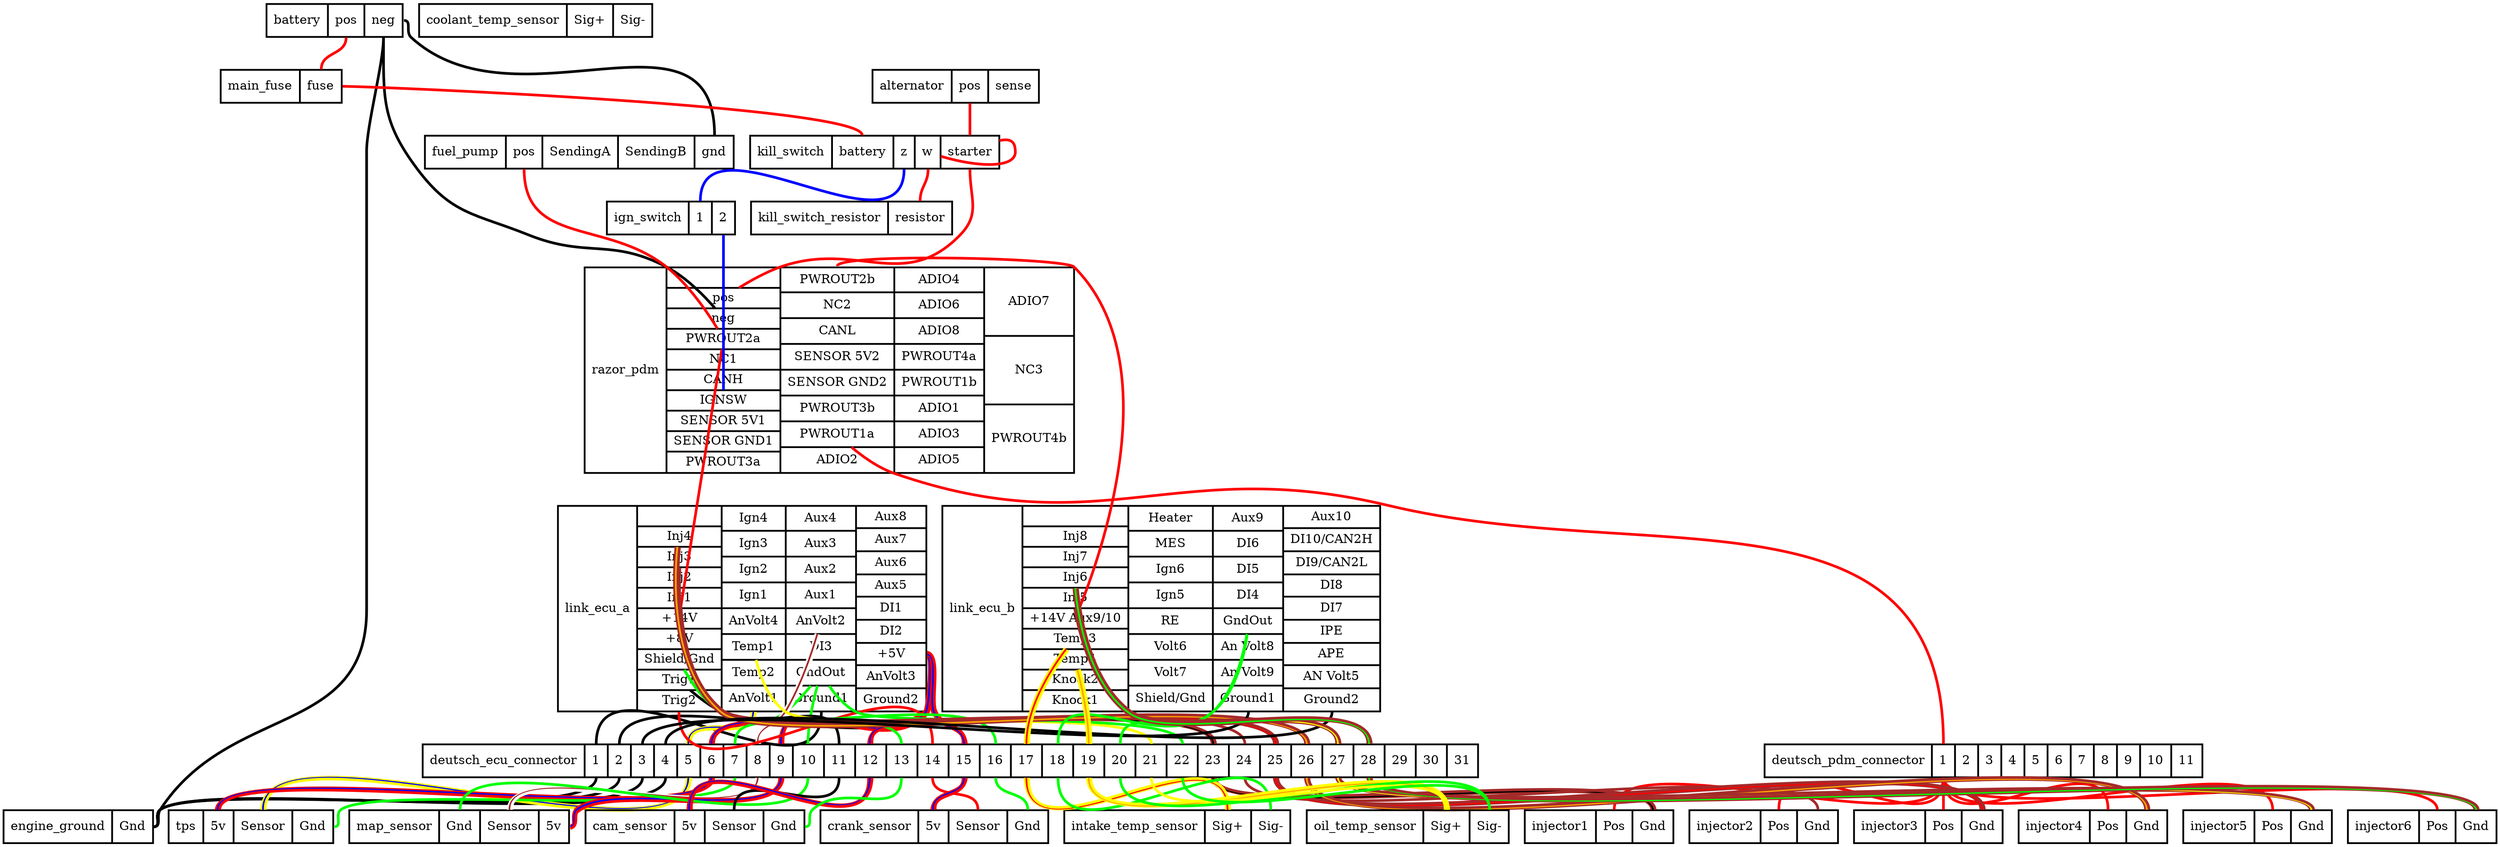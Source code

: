 graph "" {
	graph [bb="0,0,2801.5,936"];
	node [label="\N"];
	battery	[height=0.51389,
		label="battery | <pos> pos | <neg> neg ",
		pos="372,917.5",
		rects="295.5,899.5,364.5,935.5 364.5,899.5,405.5,935.5 405.5,899.5,448.5,935.5",
		shape=record,
		style=bold,
		width=2.125];
	main_fuse	[height=0.51389,
		label="main_fuse | <fuse> fuse ",
		pos="312,844.5",
		rects="244,826.5,333,862.5 333,826.5,380,862.5",
		shape=record,
		style=bold,
		width=1.8889];
	battery:pos -- main_fuse:fuse	[color=red,
		penwidth=3,
		pos="385,899 385,878.73 357,883.27 357,863"];
	razor_pdm	[height=3.2083,
		label="razor_pdm | {  | <pos> pos  | <neg> neg  | <PWROUT2a> PWROUT2a  | <NC1> NC1  | <CANH> CANH  | <IGNSW> IGNSW  | <SENSOR 5V1> SENSOR \
5V1  | <SENSOR GND1> SENSOR GND1  | <PWROUT3a> PWROUT3a } | {<PWROUT2b> PWROUT2b  | <NC2> NC2  | <CANL> CANL  | <SENSOR 5V2> SENSOR \
5V2  | <SENSOR GND2> SENSOR GND2  | <PWROUT3b> PWROUT3b  | <PWROUT1a> PWROUT1a  | <ADIO2> ADIO2 } | {<ADIO4> ADIO4  | <ADIO6> ADIO6  | <\
ADIO8> ADIO8  | <PWROUT4a> PWROUT4a  | <PWROUT1b> PWROUT1b  | <ADIO1> ADIO1  | <ADIO3> ADIO3  | <ADIO5> ADIO5 } | {<ADIO7> ADIO7  | <\
NC3> NC3  | <PWROUT4b> PWROUT4b } ",
		pos="928,528.5",
		rects="653,413.5,745,643.5 745,620.5,873,643.5 745,597.5,873,620.5 745,574.5,873,597.5 745,551.5,873,574.5 745,528.5,873,551.5 745,505.5,\
873,528.5 745,482.5,873,505.5 745,459.5,873,482.5 745,436.5,873,459.5 745,413.5,873,436.5 873,615.5,1001,643.5 873,586.5,1001,615.5 \
873,557.5,1001,586.5 873,528.5,1001,557.5 873,500.5,1001,528.5 873,471.5,1001,500.5 873,442.5,1001,471.5 873,413.5,1001,442.5 1001,\
615.5,1102,643.5 1001,586.5,1102,615.5 1001,557.5,1102,586.5 1001,528.5,1102,557.5 1001,500.5,1102,528.5 1001,471.5,1102,500.5 1001,\
442.5,1102,471.5 1001,413.5,1102,442.5 1102,567.5,1203,643.5 1102,490.5,1203,567.5 1102,413.5,1203,490.5",
		shape=record,
		style=bold,
		width=7.6389];
	battery:neg -- razor_pdm:neg	[color=black,
		penwidth=3,
		pos="427,899 427,831.95 424.51,806.44 465,753 503.85,701.72 530.22,703.77 590,680 655.72,653.87 682.27,676.66 745,644 767.52,632.27 788.35,\
610.76 799.81,597.64"];
	fuel_pump	[height=0.51389,
		label="fuel_pump | <pos> pos | <SendingA> SendingA | <SendingB> SendingB | <gnd> gnd ",
		pos="647,771.5",
		rects="473.5,753.5,564.5,789.5 564.5,753.5,605.5,789.5 605.5,753.5,690.5,789.5 690.5,753.5,776.5,789.5 776.5,753.5,820.5,789.5",
		shape=record,
		style=bold,
		width=4.8194];
	battery:neg -- fuel_pump:gnd	[color=black,
		penwidth=3,
		pos="450,917.5 458.96,917.5 451.36,905.01 458,899 575.92,792.18 799,949.11 799,790"];
	engine_ground	[height=0.51389,
		label="engine_ground | <Gnd> Gnd ",
		pos="84,18.5",
		rects="0,0.5,122,36.5 122,0.5,168,36.5",
		shape=record,
		style=bold,
		width=2.3333];
	battery:neg -- engine_ground:Gnd	[color=black,
		penwidth=3,
		pos="427,899 427,842.15 408,829.35 408,772.5 408,772.5 408,772.5 408,260.5 408,117.33 254.81,156.53 176,37 171.16,29.661 177.79,18.5 \
169,18.5"];
	kill_switch	[height=0.51389,
		label="kill_switch | <battery> battery | <z> z | <w> w | <starter> starter ",
		pos="979,771.5",
		rects="839,753.5,931,789.5 931,753.5,1000,789.5 1000,753.5,1024,789.5 1024,753.5,1053,789.5 1053,753.5,1119,789.5",
		shape=record,
		style=bold,
		width=3.8889];
	main_fuse:fuse -- kill_switch:battery	[color=red,
		penwidth=3,
		pos="381,844.5 413.59,844.5 965,822.59 965,790"];
	link_ecu_a	[height=3.2083,
		label="link_ecu_a | {  | <Inj4> Inj4  | <Inj3> Inj3  | <Inj2> Inj2  | <Inj1> Inj1  | <+14V> +14V  | <+8V> +8V  | <Shield/Gnd> Shield/Gnd  | <\
Trig1> Trig1  | <Trig2> Trig2 } | {<Ign4> Ign4  | <Ign3> Ign3  | <Ign2> Ign2  | <Ign1> Ign1  | <AnVolt4> AnVolt4  | <Temp1> Temp1  | <\
Temp2> Temp2  | <AnVolt1> AnVolt1 } | {<Aux4> Aux4  | <Aux3> Aux3  | <Aux2> Aux2  | <Aux1> Aux1  | <AnVolt2> AnVolt2  | <DI3> DI3  | <\
GndOut> GndOut  | <Ground1> Ground1 } | {<Aux8> Aux8  | <Aux7> Aux7  | <Aux6> Aux6  | <Aux5> Aux5  | <DI1> DI1  | <DI2> DI2  | <+\
5V> +5V  | <AnVolt3> AnVolt3  | <Ground2> Ground2 } ",
		pos="830,261.5",
		rects="623,146.5,712,376.5 712,353.5,807,376.5 712,330.5,807,353.5 712,307.5,807,330.5 712,284.5,807,307.5 712,261.5,807,284.5 712,238.5,\
807,261.5 712,215.5,807,238.5 712,192.5,807,215.5 712,169.5,807,192.5 712,146.5,807,169.5 807,348.5,879,376.5 807,319.5,879,348.5 \
807,290.5,879,319.5 807,261.5,879,290.5 807,233.5,879,261.5 807,204.5,879,233.5 807,175.5,879,204.5 807,146.5,879,175.5 879,348.5,\
958,376.5 879,319.5,958,348.5 879,290.5,958,319.5 879,261.5,958,290.5 879,233.5,958,261.5 879,204.5,958,233.5 879,175.5,958,204.5 \
879,146.5,958,175.5 958,351.5,1037,376.5 958,325.5,1037,351.5 958,300.5,1037,325.5 958,274.5,1037,300.5 958,249.5,1037,274.5 958,\
223.5,1037,249.5 958,198.5,1037,223.5 958,172.5,1037,198.5 958,146.5,1037,172.5",
		shape=record,
		style=bold,
		width=5.75];
	razor_pdm:PWROUT2a -- link_ecu_a:"+14V"	[color=red,
		penwidth=3,
		pos="807.04,551.19 799.04,500.96 768.92,311.8 760.95,261.72"];
	link_ecu_b	[height=3.2083,
		label="link_ecu_b | {  | <Inj8> Inj8  | <Inj7> Inj7  | <Inj6> Inj6  | <Inj5> Inj5  | <+14V Aux9/10> +14V Aux9/10  | <Temp3> Temp3  | <Temp4> \
Temp4  | <Knock2> Knock2  | <Knock1> Knock1 } | {<Heater> Heater  | <MES> MES  | <Ign6> Ign6  | <Ign5> Ign5  | <RE> RE  | <Volt6> \
Volt6  | <Volt7> Volt7  | <Shield/Gnd> Shield/Gnd } | {<Aux9> Aux9  | <DI6> DI6  | <DI5> DI5  | <DI4> DI4  | <GndOut> GndOut  | <\
An Volt8> An Volt8  | <An Volt9> An Volt9  | <Ground1> Ground1 } | {<Aux10> Aux10  | <DI10/CAN2H> DI10/CAN2H  | <DI9/CAN2L> DI9/\
CAN2L  | <DI8> DI8  | <DI7> DI7  | <IPE> IPE  | <APE> APE  | <AN Volt5> AN Volt5  | <Ground2> Ground2 } ",
		pos="1301,261.5",
		rects="1055,146.5,1145,376.5 1145,353.5,1264,376.5 1145,330.5,1264,353.5 1145,307.5,1264,330.5 1145,284.5,1264,307.5 1145,261.5,1264,284.5 \
1145,238.5,1264,261.5 1145,215.5,1264,238.5 1145,192.5,1264,215.5 1145,169.5,1264,192.5 1145,146.5,1264,169.5 1264,348.5,1359,376.5 \
1264,319.5,1359,348.5 1264,290.5,1359,319.5 1264,261.5,1359,290.5 1264,233.5,1359,261.5 1264,204.5,1359,233.5 1264,175.5,1359,204.5 \
1264,146.5,1359,175.5 1359,348.5,1438,376.5 1359,319.5,1438,348.5 1359,290.5,1438,319.5 1359,261.5,1438,290.5 1359,233.5,1438,261.5 \
1359,204.5,1438,233.5 1359,175.5,1438,204.5 1359,146.5,1438,175.5 1438,351.5,1547,376.5 1438,325.5,1547,351.5 1438,300.5,1547,325.5 \
1438,274.5,1547,300.5 1438,249.5,1547,274.5 1438,223.5,1547,249.5 1438,198.5,1547,223.5 1438,172.5,1547,198.5 1438,146.5,1547,172.5",
		shape=record,
		style=bold,
		width=6.8333];
	razor_pdm:PWROUT2b -- link_ecu_b:"+14V Aux9/10"	[color=red,
		penwidth=3,
		pos="937,644.5 937,659.28 1192.6,653.96 1203,643.5 1311,535.33 1231.2,315.72 1209.2,261.71"];
	deutsch_pdm_connector	[height=0.51389,
		label="deutsch_pdm_connector | <1> 1 | <2> 2 | <3> 3 | <4> 4 | <5> 5 | <6> 6 | <7> 7 | <8> 8 | <9> 9 | <10> 10 | <11> 11 ",
		pos="2225,91.5",
		rects="1979,73.5,2167,109.5 2167,73.5,2193,109.5 2193,73.5,2219,109.5 2219,73.5,2245,109.5 2245,73.5,2271,109.5 2271,73.5,2297,109.5 2297,\
73.5,2323,109.5 2323,73.5,2349,109.5 2349,73.5,2375,109.5 2375,73.5,2401,109.5 2401,73.5,2436,109.5 2436,73.5,2471,109.5",
		shape=record,
		style=bold,
		width=6.8333];
	razor_pdm:PWROUT1a -- deutsch_pdm_connector:1	[color=red,
		penwidth=3,
		pos="952.52,442.42 964.74,432.26 982.7,419.28 1001,413 1234.8,332.7 1315.6,434.45 1556,377 1849.4,306.9 2180,411.65 2180,110"];
	fuel_pump:pos -- razor_pdm:PWROUT2a	[color=red,
		penwidth=3,
		pos="585,753 585,666.96 677.6,697.48 745,644 770.46,623.8 792.06,591.64 802.43,574.73"];
	kill_switch:starter -- razor_pdm:pos	[color=red,
		penwidth=3,
		pos="1086,753 1086,720.19 1097.9,703.51 1075,680 1011.4,614.66 959.11,674.01 873,644 856.19,638.14 838.49,628.27 825.97,620.58"];
	kill_switch:starter -- kill_switch:w	[color=red,
		penwidth=3,
		pos="1119,784.1 1132.3,787.02 1137,782.82 1137,771.5 1137,755.15 1099.6,753.65 1053.3,767"];
	kill_switch_resistor	[height=0.51389,
		label="kill_switch_resistor | <resistor> resistor ",
		pos="953,698.5",
		rects="840,680.5,994,716.5 994,680.5,1066,716.5",
		shape=record,
		style=bold,
		width=3.1389];
	kill_switch:w -- kill_switch_resistor:resistor	[color=red,
		penwidth=3,
		pos="1039,753 1039,736.51 1030,733.49 1030,717"];
	ign_switch	[height=0.51389,
		label="ign_switch | <1> 1 | <2> 2 ",
		pos="750,698.5",
		rects="678,680.5,770,716.5 770,680.5,796,716.5 796,680.5,822,716.5",
		shape=record,
		style=bold,
		width=2];
	kill_switch:z -- ign_switch:1	[color=blue,
		penwidth=3,
		pos="1012,753 1012,649.97 783,820.03 783,717"];
	deutsch_ecu_connector	[height=0.51389,
		label="deutsch_ecu_connector | <1> 1 | <2> 2 | <3> 3 | <4> 4 | <5> 5 | <6> 6 | <7> 7 | <8> 8 | <9> 9 | <10> 10 | <11> 11 | <12> 12 | <13> \
13 | <14> 14 | <15> 15 | <16> 16 | <17> 17 | <18> 18 | <19> 19 | <20> 20 | <21> 21 | <22> 22 | <23> 23 | <24> 24 | <25> 25 | <26> \
26 | <27> 27 | <28> 28 | <29> 29 | <30> 30 | <31> 31 ",
		pos="1064,91.5",
		rects="471,73.5,653,109.5 653,73.5,679,109.5 679,73.5,705,109.5 705,73.5,731,109.5 731,73.5,757,109.5 757,73.5,783,109.5 783,73.5,809,109.5 \
809,73.5,835,109.5 835,73.5,861,109.5 861,73.5,887,109.5 887,73.5,922,109.5 922,73.5,957,109.5 957,73.5,992,109.5 992,73.5,1027,\
109.5 1027,73.5,1062,109.5 1062,73.5,1097,109.5 1097,73.5,1132,109.5 1132,73.5,1167,109.5 1167,73.5,1202,109.5 1202,73.5,1237,109.5 \
1237,73.5,1272,109.5 1272,73.5,1307,109.5 1307,73.5,1342,109.5 1342,73.5,1377,109.5 1377,73.5,1412,109.5 1412,73.5,1447,109.5 1447,\
73.5,1482,109.5 1482,73.5,1517,109.5 1517,73.5,1552,109.5 1552,73.5,1587,109.5 1587,73.5,1622,109.5 1622,73.5,1657,109.5",
		shape=record,
		style=bold,
		width=16.472];
	link_ecu_a:Ground1 -- deutsch_ecu_connector:1	[color=black,
		penwidth=3,
		pos="919,146 919,32.423 666,223.58 666,110"];
	link_ecu_a:Ground2 -- deutsch_ecu_connector:2	[color=black,
		penwidth=3,
		pos="1038,159.5 1044,159.5 1041.2,150.32 1037,146 983.32,90.682 692,187.08 692,110"];
	link_ecu_a:AnVolt1 -- deutsch_ecu_connector:5	[color="yellow:blue:yellow",
		penwidth=3,
		pos="843,146 843,109.82 770,146.18 770,110"];
	link_ecu_a:"+5V" -- deutsch_ecu_connector:6	[color="red:blue:red",
		penwidth=3,
		pos="1038,210.5 1045.2,210.5 1041.7,151.39 1037,146 1001.3,105.25 796,164.15 796,110"];
	link_ecu_a:GndOut -- deutsch_ecu_connector:7	[color=green,
		penwidth=3,
		pos="907.6,175.28 900.02,166.31 889.56,154.81 879,146 855.99,126.81 822,139.96 822,110"];
	link_ecu_a:AnVolt2 -- deutsch_ecu_connector:8	[color="white:brown:white",
		penwidth=3,
		pos="915.08,233.35 909.1,213.08 896.52,175.02 879,146 868.09,127.92 848,131.11 848,110"];
	link_ecu_a:"+5V" -- deutsch_ecu_connector:9	[color="red:blue:red",
		penwidth=3,
		pos="1038,210.5 1045.2,210.5 1041.5,151.55 1037,146 990.09,88.521 874,184.19 874,110"];
	link_ecu_a:GndOut -- deutsch_ecu_connector:10	[color=green,
		penwidth=3,
		pos="914.66,175.29 910.23,159.5 904,133.18 904,110"];
	link_ecu_a:Trig1 -- deutsch_ecu_connector:11	[color=black,
		penwidth=3,
		pos="771.65,169.48 780.89,161.92 794.03,152.18 807,146 861.89,119.84 939,170.81 939,110"];
	link_ecu_a:"+5V" -- deutsch_ecu_connector:12	[color="red:blue:red",
		penwidth=3,
		pos="1038,210.5 1052.3,210.5 1044.3,158.34 1037,146 1020.6,118.23 974,142.25 974,110"];
	link_ecu_a:"Shield/Gnd" -- deutsch_ecu_connector:13	[color=green,
		penwidth=3,
		pos="765.14,192.15 772.99,178.81 787.88,157.1 807,146 846.44,123.12 1009,155.6 1009,110"];
	link_ecu_a:Trig2 -- deutsch_ecu_connector:14	[color=red,
		penwidth=3,
		pos="759,146 759,18.327 1044,237.67 1044,110"];
	link_ecu_a:"+5V" -- deutsch_ecu_connector:15	[color="red:blue:red",
		penwidth=3,
		pos="1038,210.5 1052.4,210.5 1039.8,159.07 1046,146 1055.4,126.09 1080,132.01 1080,110"];
	link_ecu_a:"Shield/Gnd" -- deutsch_ecu_connector:16	[color=green,
		penwidth=3,
		pos="764.76,192.43 772.42,178.94 787.33,156.64 807,146 867.61,113.22 1115,178.91 1115,110"];
	link_ecu_a:Temp1 -- deutsch_ecu_connector:21	[color=yellow,
		penwidth=3,
		pos="845.71,204.31 849.75,187.34 859.15,159.54 879,146 916.87,120.17 1290,155.84 1290,110"];
	link_ecu_a:GndOut -- deutsch_ecu_connector:22	[color=green,
		penwidth=3,
		pos="927.67,175.18 934.56,165.18 945.15,152.51 958,146 994.55,127.49 1325,150.97 1325,110"];
	link_ecu_a:Inj1 -- deutsch_ecu_connector:23	[color="brown:black:brown",
		penwidth=3,
		pos="759.48,261.13 761.24,234.91 769.38,173.89 807,146 856.47,109.33 1360,171.57 1360,110"];
	link_ecu_a:Inj2 -- deutsch_ecu_connector:24	[color=brown,
		penwidth=3,
		pos="758.67,284.22 758.63,254.8 763.07,180.2 807,146 858.65,105.79 1395,175.46 1395,110"];
	link_ecu_a:Inj3 -- deutsch_ecu_connector:25	[color="brown:red:brown",
		penwidth=3,
		pos="758.07,307.33 756.35,275 756.67,186.64 807,146 860.95,102.44 1430,179.34 1430,110"];
	link_ecu_a:Inj4 -- deutsch_ecu_connector:26	[color="brown:orange:brown",
		penwidth=3,
		pos="757.6,330.31 754.31,295.16 750.26,193.11 807,146 863.33,99.227 1465,183.22 1465,110"];
	link_ecu_b:Ground1 -- deutsch_ecu_connector:3	[color=black,
		penwidth=3,
		pos="1399,146 1399,70.228 718,185.77 718,110"];
	link_ecu_b:Ground2 -- deutsch_ecu_connector:4	[color=black,
		penwidth=3,
		pos="1493,146 1493,62.682 744,193.32 744,110"];
	link_ecu_b:Temp3 -- deutsch_ecu_connector:17	[color="yellow:red:yellow",
		penwidth=3,
		pos="1194.8,215.4 1179.4,195.55 1150,152.13 1150,110"];
	link_ecu_b:GndOut -- deutsch_ecu_connector:18	[color=green,
		penwidth=3,
		pos="1397.6,233.26 1394.7,211.06 1385.7,168.44 1359,146 1298.6,95.143 1185,188.97 1185,110"];
	link_ecu_b:Temp4 -- deutsch_ecu_connector:19	[color="yellow:orange:yellow",
		penwidth=3,
		pos="1207.2,192.38 1211.8,174.97 1220,140.14 1220,110"];
	link_ecu_b:GndOut -- deutsch_ecu_connector:20	[color=green,
		penwidth=3,
		pos="1397.2,233.3 1393.7,211.55 1384,169.99 1359,146 1323.7,112.15 1255,158.91 1255,110"];
	link_ecu_b:Inj5 -- deutsch_ecu_connector:27	[color="brown:yellow:brown",
		penwidth=3,
		pos="1205.9,261.29 1210.5,235.4 1225.2,174.97 1264,146 1306.5,114.27 1500,163.05 1500,110"];
	link_ecu_b:Inj6 -- deutsch_ecu_connector:28	[color="brown:green:brown",
		penwidth=3,
		pos="1204.9,284.33 1207.6,255.16 1219,181.09 1264,146 1311.9,108.67 1535,170.75 1535,110"];
	injector1	[height=0.51389,
		label="injector1 | <Pos> Pos | <Gnd> Gnd ",
		pos="1793,18.5",
		rects="1709.5,0.5,1789.5,36.5 1789.5,0.5,1830.5,36.5 1830.5,0.5,1876.5,36.5",
		shape=record,
		style=bold,
		width=2.3194];
	deutsch_pdm_connector:1 -- injector1:Pos	[color=red,
		penwidth=3,
		pos="2180,73 2180,-9.6105 1810,119.61 1810,37"];
	injector2	[height=0.51389,
		label="injector2 | <Pos> Pos | <Gnd> Gnd ",
		pos="1978,18.5",
		rects="1894.5,0.5,1974.5,36.5 1974.5,0.5,2015.5,36.5 2015.5,0.5,2061.5,36.5",
		shape=record,
		style=bold,
		width=2.3194];
	deutsch_pdm_connector:1 -- injector2:Pos	[color=red,
		penwidth=3,
		pos="2180,73 2180,-10.765 1995,120.76 1995,37"];
	injector3	[height=0.51389,
		label="injector3 | <Pos> Pos | <Gnd> Gnd ",
		pos="2163,18.5",
		rects="2079.5,0.5,2159.5,36.5 2159.5,0.5,2200.5,36.5 2200.5,0.5,2246.5,36.5",
		shape=record,
		style=bold,
		width=2.3194];
	deutsch_pdm_connector:1 -- injector3:Pos	[color=red,
		penwidth=3,
		pos="2180,73 2180,57 2180,53 2180,37"];
	injector4	[height=0.51389,
		label="injector4 | <Pos> Pos | <Gnd> Gnd ",
		pos="2348,18.5",
		rects="2264.5,0.5,2344.5,36.5 2344.5,0.5,2385.5,36.5 2385.5,0.5,2431.5,36.5",
		shape=record,
		style=bold,
		width=2.3194];
	deutsch_pdm_connector:1 -- injector4:Pos	[color=red,
		penwidth=3,
		pos="2180,73 2180,-10.765 2365,120.76 2365,37"];
	injector5	[height=0.51389,
		label="injector5 | <Pos> Pos | <Gnd> Gnd ",
		pos="2533,18.5",
		rects="2449.5,0.5,2529.5,36.5 2529.5,0.5,2570.5,36.5 2570.5,0.5,2616.5,36.5",
		shape=record,
		style=bold,
		width=2.3194];
	deutsch_pdm_connector:1 -- injector5:Pos	[color=red,
		penwidth=3,
		pos="2180,73 2180,-9.6105 2550,119.61 2550,37"];
	injector6	[height=0.51389,
		label="injector6 | <Pos> Pos | <Gnd> Gnd ",
		pos="2718,18.5",
		rects="2634.5,0.5,2714.5,36.5 2714.5,0.5,2755.5,36.5 2755.5,0.5,2801.5,36.5",
		shape=record,
		style=bold,
		width=2.3194];
	deutsch_pdm_connector:1 -- injector6:Pos	[color=red,
		penwidth=3,
		pos="2180,73 2180,11.204 2735,98.796 2735,37"];
	ign_switch:2 -- razor_pdm:IGNSW	[color=blue,
		penwidth=3,
		pos="809,680 809,614.27 809,535.51 809,505.72"];
	alternator	[height=0.51389,
		label="alternator | <pos> pos | <sense> sense ",
		pos="1070,844.5",
		rects="976.5,826.5,1065.5,862.5 1065.5,826.5,1106.5,862.5 1106.5,826.5,1163.5,862.5",
		shape=record,
		style=bold,
		width=2.5972];
	alternator:pos -- kill_switch:starter	[color=red,
		penwidth=3,
		pos="1086,826 1086,810 1086,806 1086,790"];
	deutsch_ecu_connector:1 -- engine_ground:Gnd	[color=black,
		penwidth=3,
		pos="666,73 666,18.409 219.75,69.654 176,37 168.95,31.742 177.79,18.5 169,18.5"];
	deutsch_ecu_connector:2 -- engine_ground:Gnd	[color=black,
		penwidth=3,
		pos="692,73 692,15.527 222.12,71.293 176,37 168.95,31.754 177.79,18.5 169,18.5"];
	deutsch_ecu_connector:3 -- engine_ground:Gnd	[color=black,
		penwidth=3,
		pos="718,73 718,12.645 224.49,72.932 176,37 168.94,31.766 177.79,18.5 169,18.5"];
	deutsch_ecu_connector:4 -- engine_ground:Gnd	[color=black,
		penwidth=3,
		pos="744,73 744,9.7623 226.87,74.571 176,37 168.93,31.777 177.79,18.5 169,18.5"];
	deutsch_ecu_connector:23 -- injector1:Gnd	[color="brown:black:brown",
		penwidth=3,
		pos="1360,73 1360,17.966 1854,92.034 1854,37"];
	deutsch_ecu_connector:24 -- injector2:Gnd	[color=brown,
		penwidth=3,
		pos="1395,73 1395,1.3327 2039,108.67 2039,37"];
	deutsch_ecu_connector:25 -- injector3:Gnd	[color="brown:red:brown",
		penwidth=3,
		pos="1430,73 1430,-15.313 2224,125.31 2224,37"];
	deutsch_ecu_connector:26 -- injector4:Gnd	[color="brown:orange:brown",
		penwidth=3,
		pos="1465,73 1465,-31.965 2409,141.97 2409,37"];
	deutsch_ecu_connector:27 -- injector5:Gnd	[color="brown:yellow:brown",
		penwidth=3,
		pos="1500,73 1500,12.189 2594,97.811 2594,37"];
	deutsch_ecu_connector:28 -- injector6:Gnd	[color="brown:green:brown",
		penwidth=3,
		pos="1535,73 1535,3.86 2779,106.14 2779,37"];
	tps	[height=0.51389,
		label="tps | <5v> 5v | <Sensor> Sensor | <Gnd> Gnd ",
		pos="278,18.5",
		rects="185.5,0.5,224.5,36.5 224.5,0.5,258.5,36.5 258.5,0.5,324.5,36.5 324.5,0.5,370.5,36.5",
		shape=record,
		style=bold,
		width=2.5694];
	deutsch_ecu_connector:5 -- tps:Sensor	[color="yellow:blue:yellow",
		penwidth=3,
		pos="770,73 770,-33.523 292,143.52 292,37"];
	deutsch_ecu_connector:6 -- tps:"5v"	[color="red:blue:red",
		penwidth=3,
		pos="796,73 796,11.204 241,98.796 241,37"];
	deutsch_ecu_connector:7 -- tps:Gnd	[color=green,
		penwidth=3,
		pos="822,73 822,23.616 418.46,66.693 379,37 371.98,31.714 380.79,18.5 372,18.5"];
	map_sensor	[height=0.51389,
		label="map_sensor | <Gnd> Gnd | <Sensor> Sensor | <5v> 5v ",
		pos="512,18.5",
		rects="388.5,0.5,489.5,36.5 489.5,0.5,535.5,36.5 535.5,0.5,601.5,36.5 601.5,0.5,635.5,36.5",
		shape=record,
		style=bold,
		width=3.4306];
	deutsch_ecu_connector:8 -- map_sensor:Sensor	[color="white:brown:white",
		penwidth=3,
		pos="848,73 848,10.486 569,99.514 569,37"];
	deutsch_ecu_connector:9 -- map_sensor:"5v"	[color="red:blue:red",
		penwidth=3,
		pos="874,73 874,21.486 685.72,68.555 645,37 637.92,31.513 645.96,18.5 637,18.5"];
	deutsch_ecu_connector:10 -- map_sensor:Gnd	[color=green,
		penwidth=3,
		pos="904,73 904,-14.256 513,124.26 513,37"];
	cam_sensor	[height=0.51389,
		label="cam_sensor | <5v> 5v | <Sensor> Sensor | <Gnd> Gnd ",
		pos="777,18.5",
		rects="654,0.5,754,36.5 754,0.5,788,36.5 788,0.5,854,36.5 854,0.5,900,36.5",
		shape=record,
		style=bold,
		width=3.4167];
	deutsch_ecu_connector:11 -- cam_sensor:Sensor	[color=black,
		penwidth=3,
		pos="939,73 939,18.169 821,91.831 821,37"];
	deutsch_ecu_connector:12 -- cam_sensor:"5v"	[color="red:blue:red",
		penwidth=3,
		pos="974,73 974,-18.63 771,128.63 771,37"];
	deutsch_ecu_connector:13 -- cam_sensor:Gnd	[color=green,
		penwidth=3,
		pos="1009,73 1009,25.763 943.43,69.34 909,37 902.47,30.867 909.96,18.5 901,18.5"];
	crank_sensor	[height=0.51389,
		label="crank_sensor | <5v> 5v | <Sensor> Sensor | <Gnd> Gnd ",
		pos="1046,18.5",
		rects="918,0.5,1028,36.5 1028,0.5,1062,36.5 1062,0.5,1128,36.5 1128,0.5,1174,36.5",
		shape=record,
		style=bold,
		width=3.5556];
	deutsch_ecu_connector:14 -- crank_sensor:Sensor	[color=red,
		penwidth=3,
		pos="1044,73 1044,45.255 1095,64.745 1095,37"];
	deutsch_ecu_connector:15 -- crank_sensor:"5v"	[color="red:blue:red",
		penwidth=3,
		pos="1080,73 1080,50.685 1045,59.315 1045,37"];
	deutsch_ecu_connector:16 -- crank_sensor:Gnd	[color=green,
		penwidth=3,
		pos="1115,73 1115,50.373 1151,59.627 1151,37"];
	intake_temp_sensor	[height=0.51389,
		label="intake_temp_sensor | <Sig+> Sig+ | <Sig-> Sig- ",
		pos="1319,18.5",
		rects="1192,0.5,1350,36.5 1350,0.5,1402,36.5 1402,0.5,1446,36.5",
		shape=record,
		style=bold,
		width=3.5278];
	deutsch_ecu_connector:17 -- intake_temp_sensor:"Sig+"	[color="yellow:red:yellow",
		penwidth=3,
		pos="1150,73 1150,-28.711 1376,138.71 1376,37"];
	deutsch_ecu_connector:18 -- intake_temp_sensor:"Sig-"	[color=green,
		penwidth=3,
		pos="1185,73 1185,-34.42 1424,144.42 1424,37"];
	oil_temp_sensor	[height=0.51389,
		label="oil_temp_sensor | <Sig+> Sig+ | <Sig-> Sig- ",
		pos="1578,18.5",
		rects="1464.5,0.5,1595.5,36.5 1595.5,0.5,1647.5,36.5 1647.5,0.5,1691.5,36.5",
		shape=record,
		style=bold,
		width=3.1528];
	deutsch_ecu_connector:19 -- oil_temp_sensor:"Sig+"	[color="yellow:orange:yellow",
		penwidth=3,
		pos="1220,73 1220,-16.691 1622,126.69 1622,37"];
	deutsch_ecu_connector:20 -- oil_temp_sensor:"Sig-"	[color=green,
		penwidth=3,
		pos="1255,73 1255,-19.569 1670,129.57 1670,37"];
	deutsch_ecu_connector:21 -- oil_temp_sensor:"Sig+"	[color=yellow,
		penwidth=3,
		pos="1290,73 1290,-1.2102 1622,111.21 1622,37"];
	deutsch_ecu_connector:22 -- oil_temp_sensor:"Sig-"	[color=green,
		penwidth=3,
		pos="1325,73 1325,-4.0829 1670,114.08 1670,37"];
	coolant_temp_sensor	[height=0.51389,
		label="coolant_temp_sensor | <Sig+> Sig+ | <Sig-> Sig- ",
		pos="598,917.5",
		rects="467,899.5,633,935.5 633,899.5,685,935.5 685,899.5,729,935.5",
		shape=record,
		style=bold,
		width=3.6389];
}
